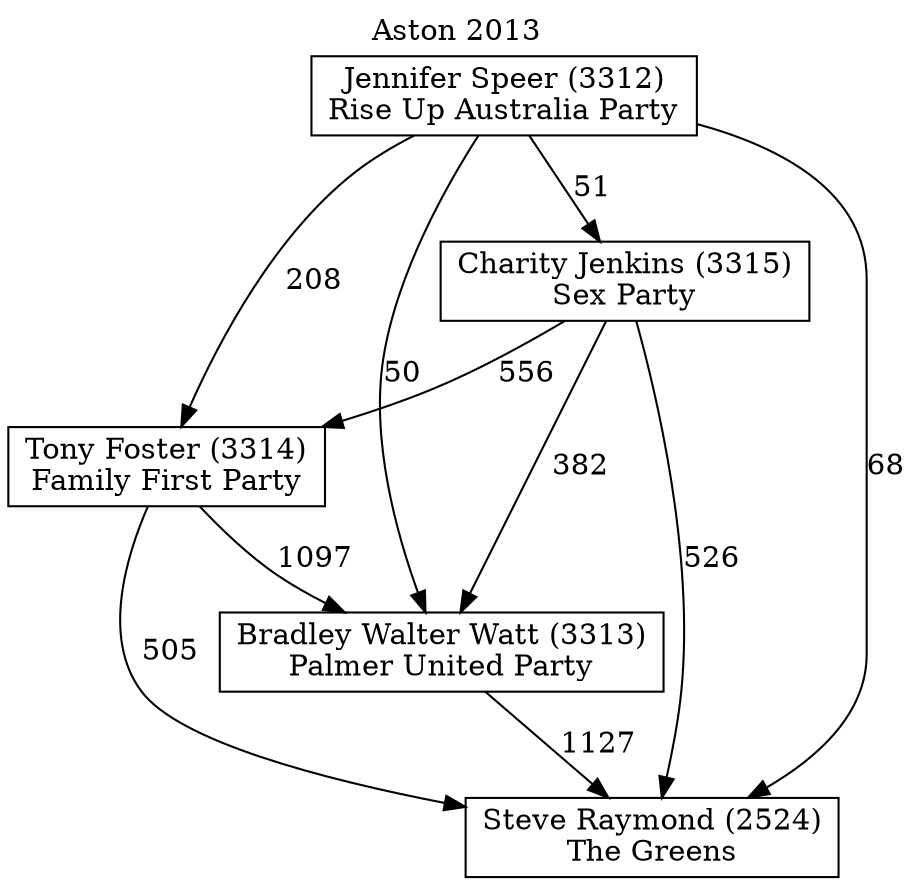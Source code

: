 // House preference flow
digraph "Steve Raymond (2524)_Aston_2013" {
	graph [label="Aston 2013" labelloc=t mclimit=10]
	node [shape=box]
	"Bradley Walter Watt (3313)" [label="Bradley Walter Watt (3313)
Palmer United Party"]
	"Charity Jenkins (3315)" [label="Charity Jenkins (3315)
Sex Party"]
	"Jennifer Speer (3312)" [label="Jennifer Speer (3312)
Rise Up Australia Party"]
	"Steve Raymond (2524)" [label="Steve Raymond (2524)
The Greens"]
	"Tony Foster (3314)" [label="Tony Foster (3314)
Family First Party"]
	"Bradley Walter Watt (3313)" -> "Steve Raymond (2524)" [label=1127]
	"Charity Jenkins (3315)" -> "Bradley Walter Watt (3313)" [label=382]
	"Charity Jenkins (3315)" -> "Steve Raymond (2524)" [label=526]
	"Charity Jenkins (3315)" -> "Tony Foster (3314)" [label=556]
	"Jennifer Speer (3312)" -> "Bradley Walter Watt (3313)" [label=50]
	"Jennifer Speer (3312)" -> "Charity Jenkins (3315)" [label=51]
	"Jennifer Speer (3312)" -> "Steve Raymond (2524)" [label=68]
	"Jennifer Speer (3312)" -> "Tony Foster (3314)" [label=208]
	"Tony Foster (3314)" -> "Bradley Walter Watt (3313)" [label=1097]
	"Tony Foster (3314)" -> "Steve Raymond (2524)" [label=505]
}
